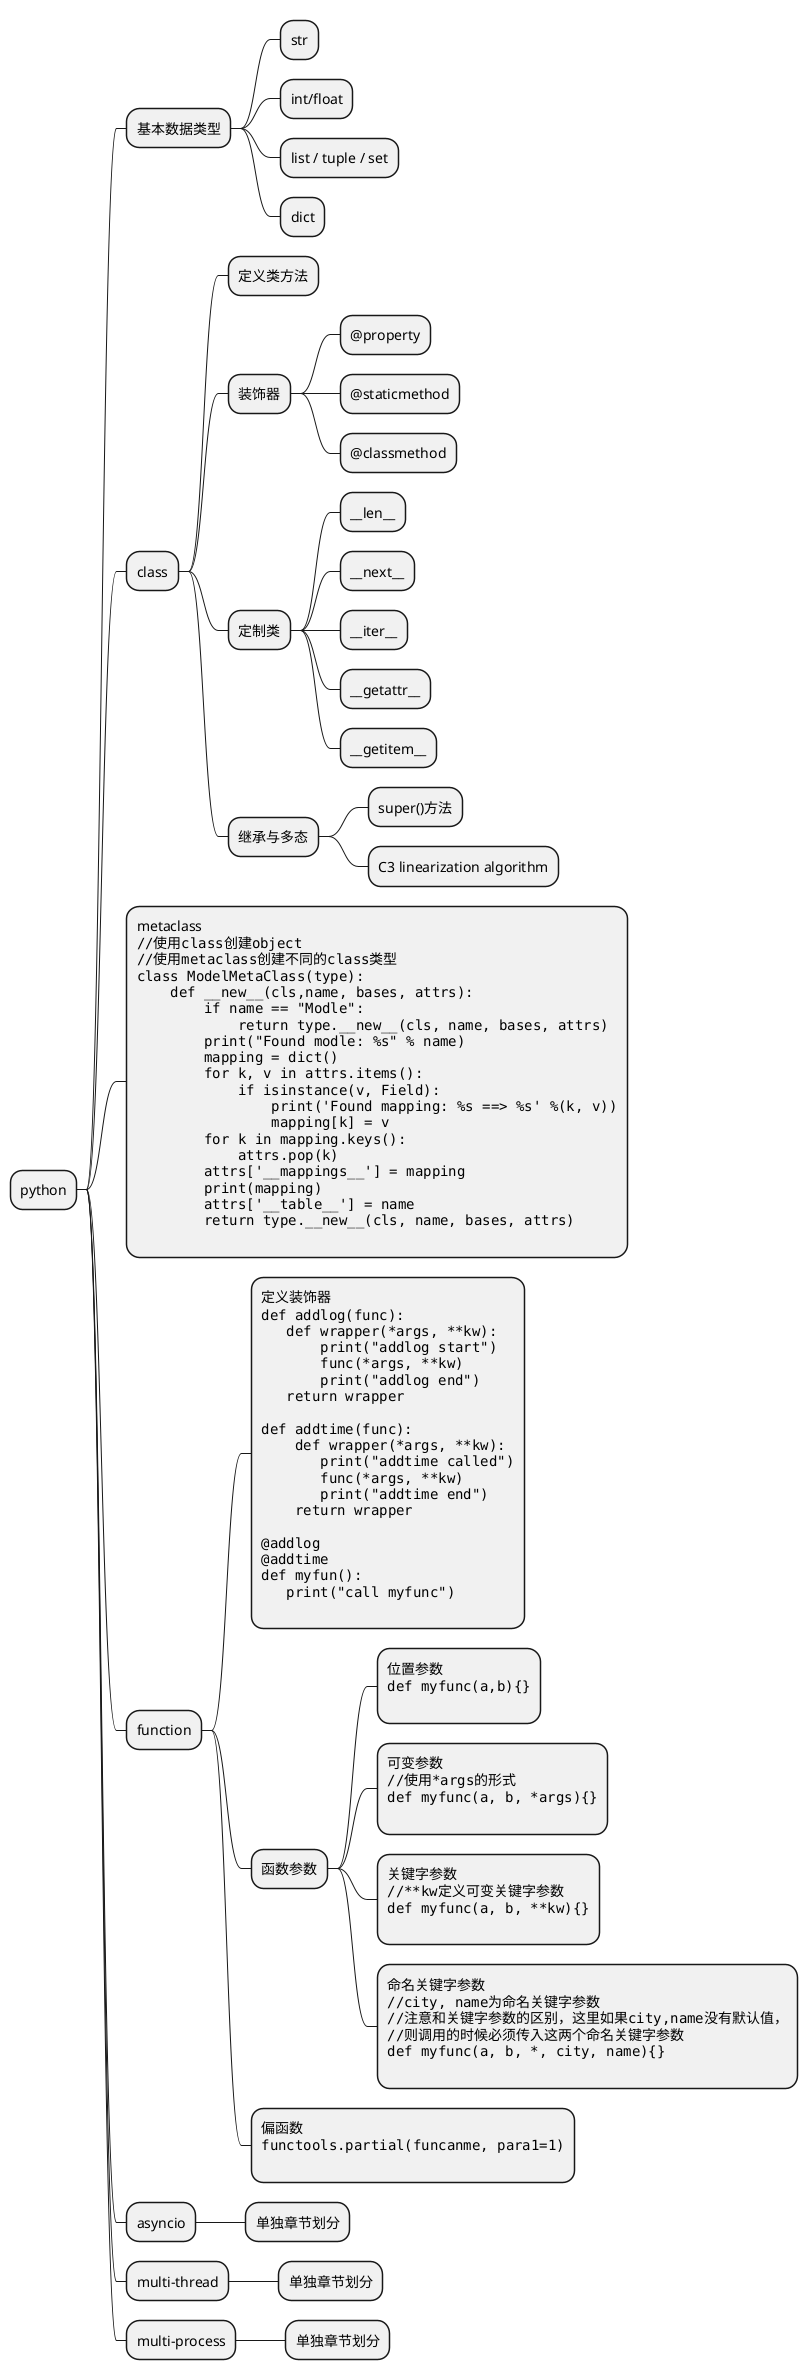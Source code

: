 @startmindmap
* python
** 基本数据类型
*** str
*** int/float
*** list / tuple / set
*** dict
** class
*** 定义类方法
*** 装饰器
**** @property
**** @staticmethod
**** @classmethod
*** 定制类
**** ~__len__
**** ~__next__
**** ~__iter__
**** ~__getattr__
**** ~__getitem__
*** 继承与多态
**** super()方法
**** C3 linearization algorithm
**:metaclass
<code>
//使用class创建object
//使用metaclass创建不同的class类型
class ModelMetaClass(type):
    def __new__(cls,name, bases, attrs):
        if name == "Modle":
            return type.__new__(cls, name, bases, attrs)
        print("Found modle: %s" % name)
        mapping = dict()
        for k, v in attrs.items():
            if isinstance(v, Field):
                print('Found mapping: %s ==> %s' %(k, v))
                mapping[k] = v
        for k in mapping.keys():
            attrs.pop(k)
        attrs['__mappings__'] = mapping
        print(mapping)
        attrs['__table__'] = name
        return type.__new__(cls, name, bases, attrs)
</code>
;
** function
***:定义装饰器
<code>
def addlog(func):
   def wrapper(*args, **kw):
       print("addlog start")
       func(*args, **kw)
       print("addlog end")
   return wrapper

def addtime(func):
    def wrapper(*args, **kw):
       print("addtime called")
       func(*args, **kw)
       print("addtime end")
    return wrapper

@addlog
@addtime
def myfun():
   print("call myfunc")
</code>
;
*** 函数参数
****:位置参数
<code>
def myfunc(a,b){}
</code>
;
****:可变参数
<code>
//使用*args的形式
def myfunc(a, b, *args){}
</code>
;
****:关键字参数
<code>
//**kw定义可变关键字参数
def myfunc(a, b, **kw){}
</code>
;
****:命名关键字参数
<code>
//city, name为命名关键字参数
//注意和关键字参数的区别，这里如果city,name没有默认值，
//则调用的时候必须传入这两个命名关键字参数
def myfunc(a, b, *, city, name){}
</code>
;
***:偏函数
<code>
functools.partial(funcanme, para1=1)
</code>
;
** asyncio
*** 单独章节划分
** multi-thread
*** 单独章节划分
** multi-process
*** 单独章节划分
@endmindmap